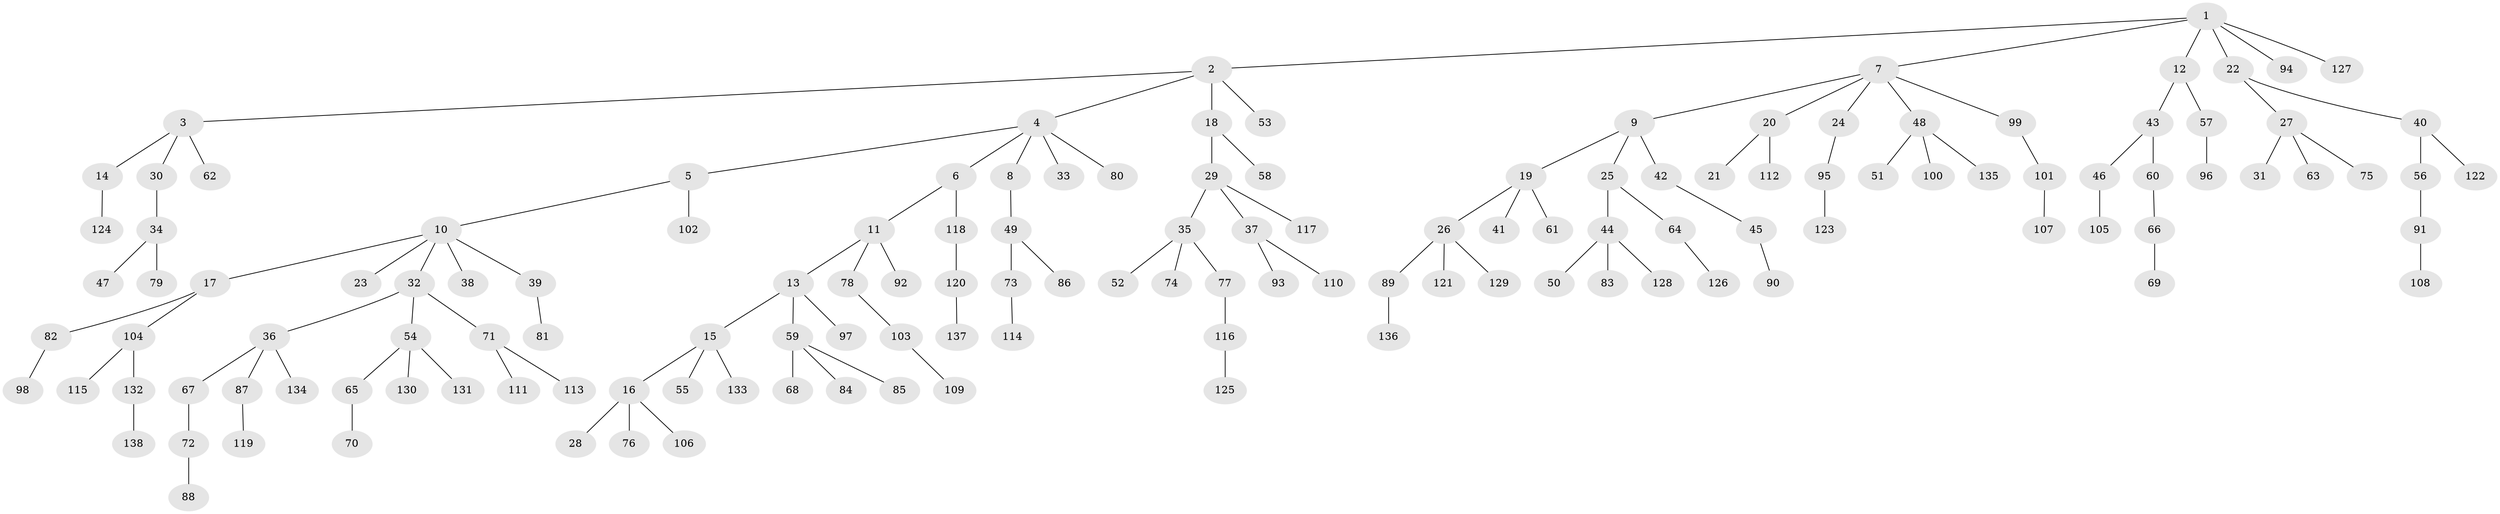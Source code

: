 // coarse degree distribution, {7: 0.04081632653061224, 6: 0.04081632653061224, 3: 0.15306122448979592, 4: 0.02040816326530612, 1: 0.6122448979591837, 2: 0.12244897959183673, 5: 0.01020408163265306}
// Generated by graph-tools (version 1.1) at 2025/24/03/03/25 07:24:07]
// undirected, 138 vertices, 137 edges
graph export_dot {
graph [start="1"]
  node [color=gray90,style=filled];
  1;
  2;
  3;
  4;
  5;
  6;
  7;
  8;
  9;
  10;
  11;
  12;
  13;
  14;
  15;
  16;
  17;
  18;
  19;
  20;
  21;
  22;
  23;
  24;
  25;
  26;
  27;
  28;
  29;
  30;
  31;
  32;
  33;
  34;
  35;
  36;
  37;
  38;
  39;
  40;
  41;
  42;
  43;
  44;
  45;
  46;
  47;
  48;
  49;
  50;
  51;
  52;
  53;
  54;
  55;
  56;
  57;
  58;
  59;
  60;
  61;
  62;
  63;
  64;
  65;
  66;
  67;
  68;
  69;
  70;
  71;
  72;
  73;
  74;
  75;
  76;
  77;
  78;
  79;
  80;
  81;
  82;
  83;
  84;
  85;
  86;
  87;
  88;
  89;
  90;
  91;
  92;
  93;
  94;
  95;
  96;
  97;
  98;
  99;
  100;
  101;
  102;
  103;
  104;
  105;
  106;
  107;
  108;
  109;
  110;
  111;
  112;
  113;
  114;
  115;
  116;
  117;
  118;
  119;
  120;
  121;
  122;
  123;
  124;
  125;
  126;
  127;
  128;
  129;
  130;
  131;
  132;
  133;
  134;
  135;
  136;
  137;
  138;
  1 -- 2;
  1 -- 7;
  1 -- 12;
  1 -- 22;
  1 -- 94;
  1 -- 127;
  2 -- 3;
  2 -- 4;
  2 -- 18;
  2 -- 53;
  3 -- 14;
  3 -- 30;
  3 -- 62;
  4 -- 5;
  4 -- 6;
  4 -- 8;
  4 -- 33;
  4 -- 80;
  5 -- 10;
  5 -- 102;
  6 -- 11;
  6 -- 118;
  7 -- 9;
  7 -- 20;
  7 -- 24;
  7 -- 48;
  7 -- 99;
  8 -- 49;
  9 -- 19;
  9 -- 25;
  9 -- 42;
  10 -- 17;
  10 -- 23;
  10 -- 32;
  10 -- 38;
  10 -- 39;
  11 -- 13;
  11 -- 78;
  11 -- 92;
  12 -- 43;
  12 -- 57;
  13 -- 15;
  13 -- 59;
  13 -- 97;
  14 -- 124;
  15 -- 16;
  15 -- 55;
  15 -- 133;
  16 -- 28;
  16 -- 76;
  16 -- 106;
  17 -- 82;
  17 -- 104;
  18 -- 29;
  18 -- 58;
  19 -- 26;
  19 -- 41;
  19 -- 61;
  20 -- 21;
  20 -- 112;
  22 -- 27;
  22 -- 40;
  24 -- 95;
  25 -- 44;
  25 -- 64;
  26 -- 89;
  26 -- 121;
  26 -- 129;
  27 -- 31;
  27 -- 63;
  27 -- 75;
  29 -- 35;
  29 -- 37;
  29 -- 117;
  30 -- 34;
  32 -- 36;
  32 -- 54;
  32 -- 71;
  34 -- 47;
  34 -- 79;
  35 -- 52;
  35 -- 74;
  35 -- 77;
  36 -- 67;
  36 -- 87;
  36 -- 134;
  37 -- 93;
  37 -- 110;
  39 -- 81;
  40 -- 56;
  40 -- 122;
  42 -- 45;
  43 -- 46;
  43 -- 60;
  44 -- 50;
  44 -- 83;
  44 -- 128;
  45 -- 90;
  46 -- 105;
  48 -- 51;
  48 -- 100;
  48 -- 135;
  49 -- 73;
  49 -- 86;
  54 -- 65;
  54 -- 130;
  54 -- 131;
  56 -- 91;
  57 -- 96;
  59 -- 68;
  59 -- 84;
  59 -- 85;
  60 -- 66;
  64 -- 126;
  65 -- 70;
  66 -- 69;
  67 -- 72;
  71 -- 111;
  71 -- 113;
  72 -- 88;
  73 -- 114;
  77 -- 116;
  78 -- 103;
  82 -- 98;
  87 -- 119;
  89 -- 136;
  91 -- 108;
  95 -- 123;
  99 -- 101;
  101 -- 107;
  103 -- 109;
  104 -- 115;
  104 -- 132;
  116 -- 125;
  118 -- 120;
  120 -- 137;
  132 -- 138;
}
